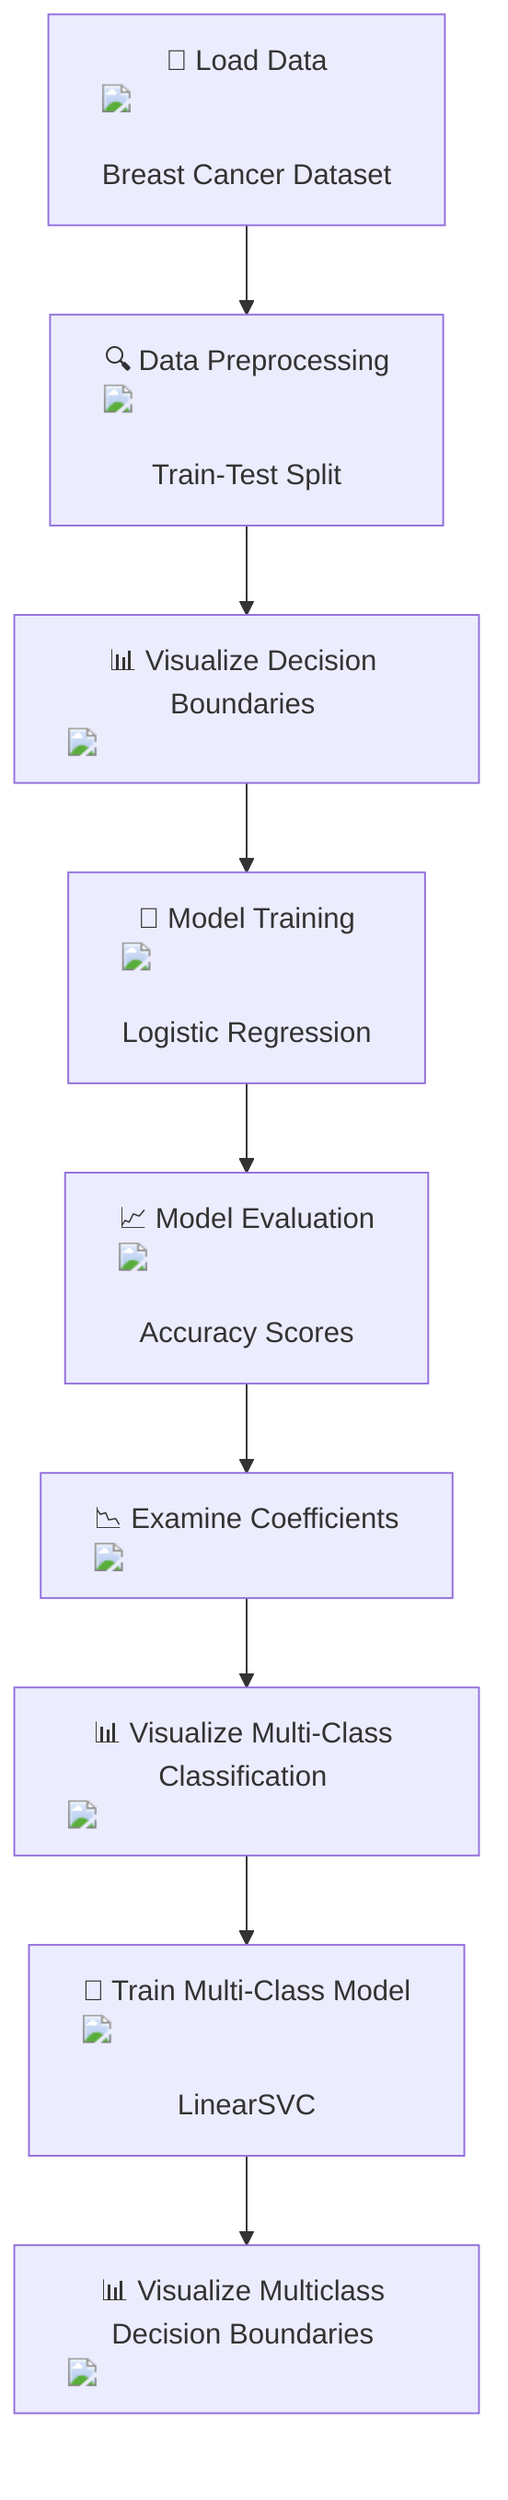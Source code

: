 graph TD;
    A["📂 Load Data <img src='icons/file.svg'/> <br/> Breast Cancer Dataset"] --> B["🔍 Data Preprocessing <img src='icons/column_split.svg'/> <br/> Train-Test Split"];
    B --> C["📊 Visualize Decision Boundaries <img src='dummy_plots/scatter_plot_template.svg'/>"];
    C --> D["🧠 Model Training <img src='icons/brain.svg'/> <br/> Logistic Regression"];
    D --> E["📈 Model Evaluation <img src='dummy_plots/barplot_template.svg'/> <br/> Accuracy Scores"];
    E --> F["📉 Examine Coefficients <img src='dummy_plots/lineplot_template.svg'/>"];
    F --> G["📊 Visualize Multi-Class Classification <img src='dummy_plots/scatter_plot_template.svg'/>"];
    G --> H["🧠 Train Multi-Class Model <img src='icons/brain.svg'/> <br/> LinearSVC"];
    H --> I["📊 Visualize Multiclass Decision Boundaries <img src='dummy_plots/scatter_plot_template.svg'/>"];